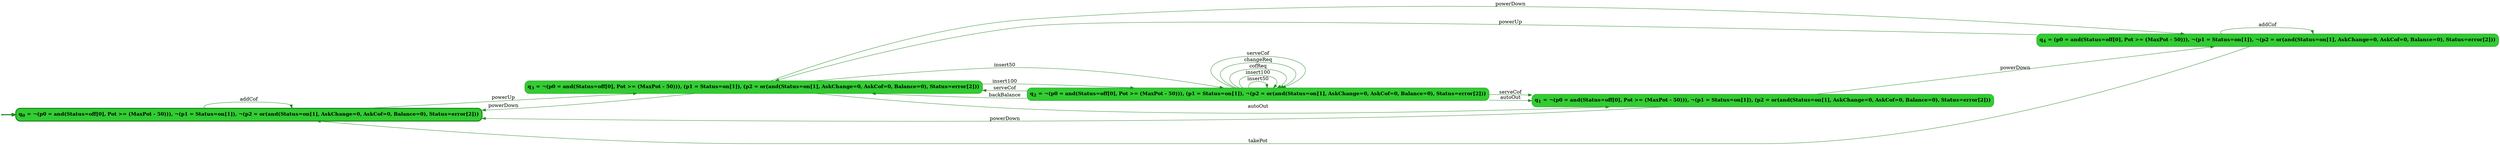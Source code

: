 digraph g {

	rankdir="LR"

	__invisible__[shape="point", color="forestgreen"]
	q0[label=<<b>q<sub>0</sub> = ¬(p0 = and(Status=off[0], Pot &gt;= (MaxPot - 50))), ¬(p1 = Status=on[1]), ¬(p2 = or(and(Status=on[1], AskChange=0, AskCof=0, Balance=0), Status=error[2]))</b>>, shape="box", style="rounded, filled", fillcolor="limegreen", color="forestgreen", penwidth=3] // Initial
	q3[label=<<b>q<sub>3</sub> = ¬(p0 = and(Status=off[0], Pot &gt;= (MaxPot - 50))), (p1 = Status=on[1]), (p2 = or(and(Status=on[1], AskChange=0, AskCof=0, Balance=0), Status=error[2]))</b>>, shape="box", style="rounded, filled", fillcolor="limegreen", color="forestgreen"]
	q2[label=<<b>q<sub>2</sub> = ¬(p0 = and(Status=off[0], Pot &gt;= (MaxPot - 50))), (p1 = Status=on[1]), ¬(p2 = or(and(Status=on[1], AskChange=0, AskCof=0, Balance=0), Status=error[2]))</b>>, shape="box", style="rounded, filled", fillcolor="limegreen", color="forestgreen"]
	q1[label=<<b>q<sub>1</sub> = ¬(p0 = and(Status=off[0], Pot &gt;= (MaxPot - 50))), ¬(p1 = Status=on[1]), (p2 = or(and(Status=on[1], AskChange=0, AskCof=0, Balance=0), Status=error[2]))</b>>, shape="box", style="rounded, filled", fillcolor="limegreen", color="forestgreen"]
	q4[label=<<b>q<sub>4</sub> = (p0 = and(Status=off[0], Pot &gt;= (MaxPot - 50))), ¬(p1 = Status=on[1]), ¬(p2 = or(and(Status=on[1], AskChange=0, AskCof=0, Balance=0), Status=error[2]))</b>>, shape="box", style="rounded, filled", fillcolor="limegreen", color="forestgreen"]

	__invisible__ -> q0[penwidth=3, color="forestgreen"]
	q0 -> q3[label=<powerUp>, color="forestgreen"]
	q3 -> q2[label=<insert50>, color="forestgreen"]
	q2 -> q2[label=<insert50>, color="forestgreen"]
	q2 -> q2[label=<insert100>, color="forestgreen"]
	q2 -> q1[label=<autoOut>, color="forestgreen"]
	q1 -> q0[label=<powerDown>, color="forestgreen"]
	q1 -> q4[label=<powerDown>, color="forestgreen"]
	q4 -> q3[label=<powerUp>, color="forestgreen"]
	q4 -> q0[label=<takePot>, color="forestgreen"]
	q4 -> q4[label=<addCof>, color="forestgreen"]
	q2 -> q2[label=<cofReq>, color="forestgreen"]
	q2 -> q2[label=<changeReq>, color="forestgreen"]
	q2 -> q3[label=<serveCof>, color="forestgreen"]
	q2 -> q3[label=<backBalance>, color="forestgreen"]
	q2 -> q2[label=<serveCof>, color="forestgreen"]
	q2 -> q1[label=<serveCof>, color="forestgreen"]
	q3 -> q2[label=<insert100>, color="forestgreen"]
	q3 -> q0[label=<powerDown>, color="forestgreen"]
	q3 -> q1[label=<autoOut>, color="forestgreen"]
	q3 -> q4[label=<powerDown>, color="forestgreen"]
	q0 -> q0[label=<addCof>, color="forestgreen"]

}
